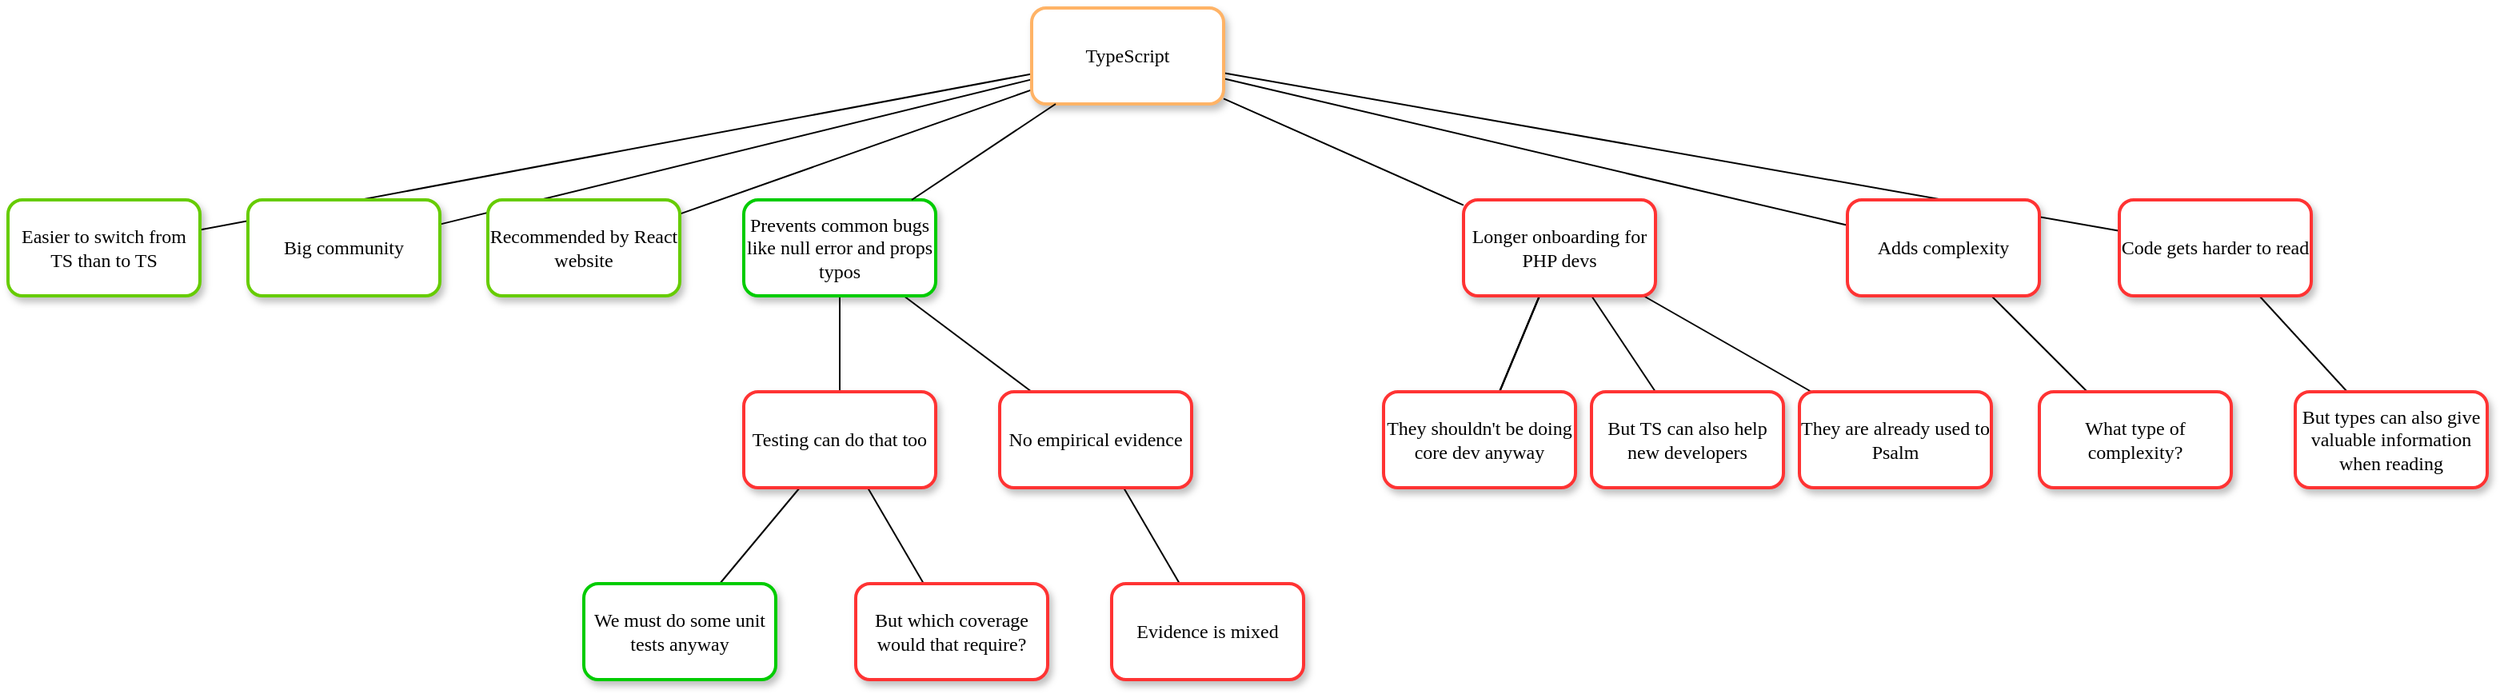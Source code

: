 <mxfile version="20.5.3" type="github">
  <diagram name="Page-1" id="10a91c8b-09ff-31b1-d368-03940ed4cc9e">
    <mxGraphModel dx="2508" dy="747" grid="1" gridSize="10" guides="1" tooltips="1" connect="1" arrows="1" fold="1" page="1" pageScale="1" pageWidth="1100" pageHeight="850" background="none" math="0" shadow="0">
      <root>
        <mxCell id="0" />
        <mxCell id="1" parent="0" />
        <mxCell id="kOaFZ-sLMDl_HOCN700E-3" value="" style="edgeStyle=none;rounded=0;orthogonalLoop=1;jettySize=auto;html=1;fontFamily=Verdana;fontSize=12;endArrow=none;endFill=0;" parent="1" source="62893188c0fa7362-1" target="kOaFZ-sLMDl_HOCN700E-2" edge="1">
          <mxGeometry relative="1" as="geometry" />
        </mxCell>
        <mxCell id="kOaFZ-sLMDl_HOCN700E-7" value="" style="edgeStyle=none;rounded=0;orthogonalLoop=1;jettySize=auto;html=1;fontFamily=Verdana;fontSize=12;endArrow=none;endFill=0;" parent="1" source="62893188c0fa7362-1" target="kOaFZ-sLMDl_HOCN700E-6" edge="1">
          <mxGeometry relative="1" as="geometry" />
        </mxCell>
        <mxCell id="kOaFZ-sLMDl_HOCN700E-14" value="" style="edgeStyle=none;rounded=0;orthogonalLoop=1;jettySize=auto;html=1;fontFamily=Verdana;fontSize=12;endArrow=none;endFill=0;" parent="1" source="62893188c0fa7362-1" target="kOaFZ-sLMDl_HOCN700E-13" edge="1">
          <mxGeometry relative="1" as="geometry" />
        </mxCell>
        <mxCell id="kOaFZ-sLMDl_HOCN700E-33" value="" style="edgeStyle=none;rounded=0;orthogonalLoop=1;jettySize=auto;html=1;strokeWidth=1;fontFamily=Verdana;fontSize=12;endArrow=none;endFill=0;" parent="1" source="62893188c0fa7362-1" target="kOaFZ-sLMDl_HOCN700E-32" edge="1">
          <mxGeometry relative="1" as="geometry" />
        </mxCell>
        <mxCell id="kOaFZ-sLMDl_HOCN700E-35" value="" style="edgeStyle=none;rounded=0;orthogonalLoop=1;jettySize=auto;html=1;strokeWidth=1;fontFamily=Verdana;fontSize=12;endArrow=none;endFill=0;" parent="1" source="62893188c0fa7362-1" target="kOaFZ-sLMDl_HOCN700E-34" edge="1">
          <mxGeometry relative="1" as="geometry" />
        </mxCell>
        <mxCell id="xKnO4bN-qSB2wQGIqfhH-2" value="" style="rounded=0;orthogonalLoop=1;jettySize=auto;html=1;endArrow=none;endFill=0;" edge="1" parent="1" source="62893188c0fa7362-1" target="xKnO4bN-qSB2wQGIqfhH-1">
          <mxGeometry relative="1" as="geometry" />
        </mxCell>
        <mxCell id="62893188c0fa7362-1" value="TypeScript" style="whiteSpace=wrap;html=1;rounded=1;shadow=1;labelBackgroundColor=none;strokeWidth=2;fontFamily=Verdana;fontSize=12;align=center;strokeColor=#FFB366;" parent="1" vertex="1">
          <mxGeometry x="610" y="50" width="120" height="60" as="geometry" />
        </mxCell>
        <mxCell id="kOaFZ-sLMDl_HOCN700E-18" value="" style="edgeStyle=none;rounded=0;orthogonalLoop=1;jettySize=auto;html=1;fontFamily=Verdana;fontSize=12;endArrow=none;endFill=0;" parent="1" source="62893188c0fa7362-2" target="kOaFZ-sLMDl_HOCN700E-17" edge="1">
          <mxGeometry relative="1" as="geometry" />
        </mxCell>
        <mxCell id="kOaFZ-sLMDl_HOCN700E-22" value="" style="edgeStyle=none;rounded=0;orthogonalLoop=1;jettySize=auto;html=1;fontFamily=Verdana;fontSize=12;endArrow=none;endFill=0;" parent="1" source="62893188c0fa7362-2" target="kOaFZ-sLMDl_HOCN700E-21" edge="1">
          <mxGeometry relative="1" as="geometry" />
        </mxCell>
        <mxCell id="62893188c0fa7362-2" value="&lt;div&gt;Prevents common bugs like null error and props typos&lt;br&gt;&lt;/div&gt;" style="whiteSpace=wrap;html=1;rounded=1;shadow=1;labelBackgroundColor=none;strokeWidth=2;fontFamily=Verdana;fontSize=12;align=center;strokeColor=#00CC00;" parent="1" vertex="1">
          <mxGeometry x="430" y="170" width="120" height="60" as="geometry" />
        </mxCell>
        <mxCell id="62893188c0fa7362-5" value="" style="rounded=0;html=1;labelBackgroundColor=default;startArrow=none;startFill=0;startSize=5;endArrow=none;endFill=0;endSize=5;jettySize=auto;orthogonalLoop=1;strokeWidth=1;fontFamily=Verdana;fontSize=12;fontStyle=0" parent="1" source="62893188c0fa7362-1" target="62893188c0fa7362-2" edge="1">
          <mxGeometry x="-0.154" y="6" relative="1" as="geometry">
            <mxPoint as="offset" />
          </mxGeometry>
        </mxCell>
        <mxCell id="kOaFZ-sLMDl_HOCN700E-5" value="&lt;div&gt;&lt;br&gt;&lt;/div&gt;" style="edgeStyle=none;rounded=0;orthogonalLoop=1;jettySize=auto;html=1;fontFamily=Verdana;fontSize=12;endArrow=none;endFill=0;" parent="1" source="kOaFZ-sLMDl_HOCN700E-2" target="kOaFZ-sLMDl_HOCN700E-4" edge="1">
          <mxGeometry relative="1" as="geometry" />
        </mxCell>
        <mxCell id="kOaFZ-sLMDl_HOCN700E-12" value="" style="edgeStyle=none;rounded=0;orthogonalLoop=1;jettySize=auto;html=1;fontFamily=Verdana;fontSize=12;endArrow=none;endFill=0;" parent="1" source="kOaFZ-sLMDl_HOCN700E-2" target="kOaFZ-sLMDl_HOCN700E-11" edge="1">
          <mxGeometry relative="1" as="geometry" />
        </mxCell>
        <mxCell id="kOaFZ-sLMDl_HOCN700E-28" value="" style="edgeStyle=none;rounded=0;orthogonalLoop=1;jettySize=auto;html=1;fontFamily=Verdana;fontSize=12;endArrow=none;endFill=0;" parent="1" source="kOaFZ-sLMDl_HOCN700E-2" target="kOaFZ-sLMDl_HOCN700E-11" edge="1">
          <mxGeometry relative="1" as="geometry" />
        </mxCell>
        <mxCell id="kOaFZ-sLMDl_HOCN700E-29" value="" style="edgeStyle=none;rounded=0;orthogonalLoop=1;jettySize=auto;html=1;fontFamily=Verdana;fontSize=12;endArrow=none;endFill=0;" parent="1" source="kOaFZ-sLMDl_HOCN700E-2" target="kOaFZ-sLMDl_HOCN700E-11" edge="1">
          <mxGeometry relative="1" as="geometry" />
        </mxCell>
        <mxCell id="kOaFZ-sLMDl_HOCN700E-31" value="" style="edgeStyle=none;rounded=0;orthogonalLoop=1;jettySize=auto;html=1;fontFamily=Verdana;fontSize=12;endArrow=none;endFill=0;" parent="1" source="kOaFZ-sLMDl_HOCN700E-2" target="kOaFZ-sLMDl_HOCN700E-30" edge="1">
          <mxGeometry relative="1" as="geometry" />
        </mxCell>
        <mxCell id="kOaFZ-sLMDl_HOCN700E-2" value="Longer onboarding for PHP devs" style="whiteSpace=wrap;html=1;rounded=1;shadow=1;labelBackgroundColor=none;strokeWidth=2;fontFamily=Verdana;fontSize=12;align=center;strokeColor=#FF3333;" parent="1" vertex="1">
          <mxGeometry x="880" y="170" width="120" height="60" as="geometry" />
        </mxCell>
        <mxCell id="kOaFZ-sLMDl_HOCN700E-4" value="But TS can also help new developers" style="whiteSpace=wrap;html=1;rounded=1;shadow=1;labelBackgroundColor=none;strokeWidth=2;fontFamily=Verdana;fontSize=12;align=center;strokeColor=#FF3333;" parent="1" vertex="1">
          <mxGeometry x="960" y="290" width="120" height="60" as="geometry" />
        </mxCell>
        <mxCell id="kOaFZ-sLMDl_HOCN700E-10" value="" style="edgeStyle=none;rounded=0;orthogonalLoop=1;jettySize=auto;html=1;fontFamily=Verdana;fontSize=12;endArrow=none;endFill=0;" parent="1" source="kOaFZ-sLMDl_HOCN700E-6" target="kOaFZ-sLMDl_HOCN700E-9" edge="1">
          <mxGeometry relative="1" as="geometry" />
        </mxCell>
        <mxCell id="kOaFZ-sLMDl_HOCN700E-6" value="Adds complexity" style="whiteSpace=wrap;html=1;rounded=1;shadow=1;labelBackgroundColor=none;strokeWidth=2;fontFamily=Verdana;fontSize=12;align=center;strokeColor=#FF3333;" parent="1" vertex="1">
          <mxGeometry x="1120" y="170" width="120" height="60" as="geometry" />
        </mxCell>
        <mxCell id="kOaFZ-sLMDl_HOCN700E-9" value="What type of complexity?" style="whiteSpace=wrap;html=1;rounded=1;shadow=1;labelBackgroundColor=none;strokeWidth=2;fontFamily=Verdana;fontSize=12;align=center;strokeColor=#FF3333;" parent="1" vertex="1">
          <mxGeometry x="1240" y="290" width="120" height="60" as="geometry" />
        </mxCell>
        <mxCell id="kOaFZ-sLMDl_HOCN700E-11" value="They shouldn&#39;t be doing core dev anyway" style="whiteSpace=wrap;html=1;rounded=1;shadow=1;labelBackgroundColor=none;strokeWidth=2;fontFamily=Verdana;fontSize=12;align=center;strokeColor=#FF3333;" parent="1" vertex="1">
          <mxGeometry x="830" y="290" width="120" height="60" as="geometry" />
        </mxCell>
        <mxCell id="kOaFZ-sLMDl_HOCN700E-16" value="" style="edgeStyle=none;rounded=0;orthogonalLoop=1;jettySize=auto;html=1;fontFamily=Verdana;fontSize=12;endArrow=none;endFill=0;" parent="1" source="kOaFZ-sLMDl_HOCN700E-13" target="kOaFZ-sLMDl_HOCN700E-15" edge="1">
          <mxGeometry relative="1" as="geometry" />
        </mxCell>
        <mxCell id="kOaFZ-sLMDl_HOCN700E-13" value="Code gets harder to read" style="whiteSpace=wrap;html=1;rounded=1;shadow=1;labelBackgroundColor=none;strokeWidth=2;fontFamily=Verdana;fontSize=12;align=center;strokeColor=#FF3333;" parent="1" vertex="1">
          <mxGeometry x="1290" y="170" width="120" height="60" as="geometry" />
        </mxCell>
        <mxCell id="kOaFZ-sLMDl_HOCN700E-15" value="But types can also give valuable information when reading" style="whiteSpace=wrap;html=1;rounded=1;shadow=1;labelBackgroundColor=none;strokeWidth=2;fontFamily=Verdana;fontSize=12;align=center;strokeColor=#FF3333;" parent="1" vertex="1">
          <mxGeometry x="1400" y="290" width="120" height="60" as="geometry" />
        </mxCell>
        <mxCell id="kOaFZ-sLMDl_HOCN700E-20" value="" style="edgeStyle=none;rounded=0;orthogonalLoop=1;jettySize=auto;html=1;fontFamily=Verdana;fontSize=12;endArrow=none;endFill=0;" parent="1" source="kOaFZ-sLMDl_HOCN700E-17" target="kOaFZ-sLMDl_HOCN700E-19" edge="1">
          <mxGeometry relative="1" as="geometry" />
        </mxCell>
        <mxCell id="kOaFZ-sLMDl_HOCN700E-26" value="" style="edgeStyle=none;rounded=0;orthogonalLoop=1;jettySize=auto;html=1;fontFamily=Verdana;fontSize=12;endArrow=none;endFill=0;" parent="1" source="kOaFZ-sLMDl_HOCN700E-17" target="kOaFZ-sLMDl_HOCN700E-25" edge="1">
          <mxGeometry relative="1" as="geometry" />
        </mxCell>
        <mxCell id="kOaFZ-sLMDl_HOCN700E-17" value="Testing can do that too" style="whiteSpace=wrap;html=1;rounded=1;shadow=1;labelBackgroundColor=none;strokeWidth=2;fontFamily=Verdana;fontSize=12;align=center;strokeColor=#FF3333;" parent="1" vertex="1">
          <mxGeometry x="430" y="290" width="120" height="60" as="geometry" />
        </mxCell>
        <mxCell id="kOaFZ-sLMDl_HOCN700E-19" value="But which coverage would that require?" style="whiteSpace=wrap;html=1;rounded=1;shadow=1;labelBackgroundColor=none;strokeWidth=2;fontFamily=Verdana;fontSize=12;align=center;strokeColor=#FF3333;" parent="1" vertex="1">
          <mxGeometry x="500" y="410" width="120" height="60" as="geometry" />
        </mxCell>
        <mxCell id="kOaFZ-sLMDl_HOCN700E-24" value="" style="edgeStyle=none;rounded=0;orthogonalLoop=1;jettySize=auto;html=1;fontFamily=Verdana;fontSize=12;endArrow=none;endFill=0;" parent="1" source="kOaFZ-sLMDl_HOCN700E-21" target="kOaFZ-sLMDl_HOCN700E-23" edge="1">
          <mxGeometry relative="1" as="geometry" />
        </mxCell>
        <mxCell id="kOaFZ-sLMDl_HOCN700E-21" value="No empirical evidence" style="whiteSpace=wrap;html=1;rounded=1;shadow=1;labelBackgroundColor=none;strokeWidth=2;fontFamily=Verdana;fontSize=12;align=center;strokeColor=#FF3333;" parent="1" vertex="1">
          <mxGeometry x="590" y="290" width="120" height="60" as="geometry" />
        </mxCell>
        <mxCell id="kOaFZ-sLMDl_HOCN700E-23" value="Evidence is mixed" style="whiteSpace=wrap;html=1;rounded=1;shadow=1;labelBackgroundColor=none;strokeWidth=2;fontFamily=Verdana;fontSize=12;align=center;strokeColor=#FF3333;" parent="1" vertex="1">
          <mxGeometry x="660" y="410" width="120" height="60" as="geometry" />
        </mxCell>
        <mxCell id="kOaFZ-sLMDl_HOCN700E-25" value="We must do some unit tests anyway" style="whiteSpace=wrap;html=1;rounded=1;shadow=1;labelBackgroundColor=none;strokeWidth=2;fontFamily=Verdana;fontSize=12;align=center;strokeColor=#00CC00;" parent="1" vertex="1">
          <mxGeometry x="330" y="410" width="120" height="60" as="geometry" />
        </mxCell>
        <mxCell id="kOaFZ-sLMDl_HOCN700E-30" value="They are already used to Psalm" style="whiteSpace=wrap;html=1;rounded=1;shadow=1;labelBackgroundColor=none;strokeWidth=2;fontFamily=Verdana;fontSize=12;align=center;strokeColor=#FF3333;" parent="1" vertex="1">
          <mxGeometry x="1090" y="290" width="120" height="60" as="geometry" />
        </mxCell>
        <mxCell id="kOaFZ-sLMDl_HOCN700E-32" value="Recommended by React website" style="whiteSpace=wrap;html=1;rounded=1;shadow=1;labelBackgroundColor=none;strokeWidth=2;fontFamily=Verdana;fontSize=12;align=center;strokeColor=#66CC00;" parent="1" vertex="1">
          <mxGeometry x="270" y="170" width="120" height="60" as="geometry" />
        </mxCell>
        <mxCell id="kOaFZ-sLMDl_HOCN700E-34" value="Big community" style="whiteSpace=wrap;html=1;rounded=1;shadow=1;labelBackgroundColor=none;strokeWidth=2;fontFamily=Verdana;fontSize=12;align=center;strokeColor=#66CC00;" parent="1" vertex="1">
          <mxGeometry x="120" y="170" width="120" height="60" as="geometry" />
        </mxCell>
        <mxCell id="xKnO4bN-qSB2wQGIqfhH-1" value="Easier to switch from TS than to TS" style="whiteSpace=wrap;html=1;rounded=1;shadow=1;labelBackgroundColor=none;strokeWidth=2;fontFamily=Verdana;fontSize=12;align=center;strokeColor=#66CC00;" vertex="1" parent="1">
          <mxGeometry x="-30" y="170" width="120" height="60" as="geometry" />
        </mxCell>
      </root>
    </mxGraphModel>
  </diagram>
</mxfile>
